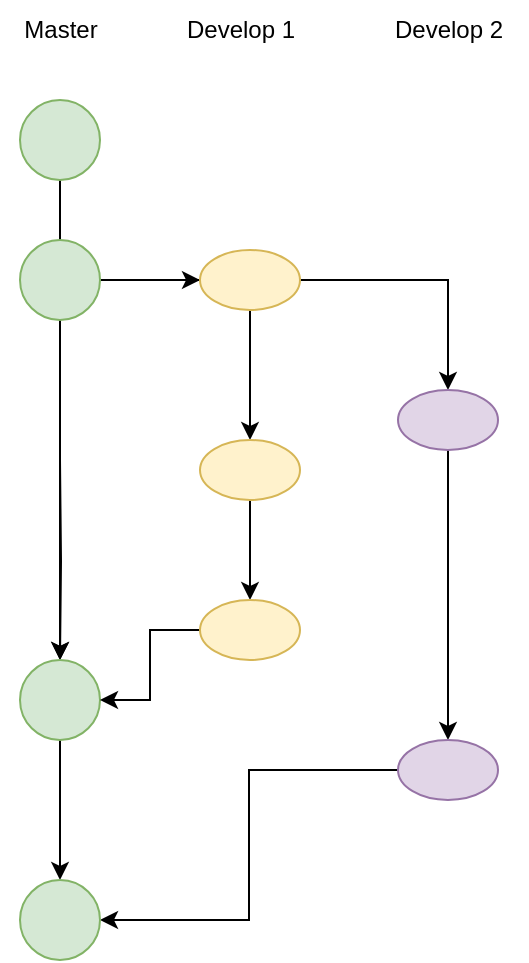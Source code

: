 <mxfile version="20.6.0" type="github">
  <diagram id="C5RBs43oDa-KdzZeNtuy" name="Page-1">
    <mxGraphModel dx="1422" dy="882" grid="1" gridSize="10" guides="1" tooltips="1" connect="1" arrows="1" fold="1" page="1" pageScale="1" pageWidth="827" pageHeight="1169" math="0" shadow="0">
      <root>
        <mxCell id="WIyWlLk6GJQsqaUBKTNV-0" />
        <mxCell id="WIyWlLk6GJQsqaUBKTNV-1" parent="WIyWlLk6GJQsqaUBKTNV-0" />
        <mxCell id="szQDdLE0vZjQEvIjQsBp-7" value="" style="edgeStyle=orthogonalEdgeStyle;rounded=0;orthogonalLoop=1;jettySize=auto;html=1;entryX=0.5;entryY=0;entryDx=0;entryDy=0;" edge="1" parent="WIyWlLk6GJQsqaUBKTNV-1" source="szQDdLE0vZjQEvIjQsBp-0" target="szQDdLE0vZjQEvIjQsBp-6">
          <mxGeometry relative="1" as="geometry">
            <mxPoint x="220" y="320" as="targetPoint" />
          </mxGeometry>
        </mxCell>
        <mxCell id="szQDdLE0vZjQEvIjQsBp-0" value="" style="ellipse;whiteSpace=wrap;html=1;aspect=fixed;fillColor=#d5e8d4;strokeColor=#82b366;" vertex="1" parent="WIyWlLk6GJQsqaUBKTNV-1">
          <mxGeometry x="200" y="100" width="40" height="40" as="geometry" />
        </mxCell>
        <mxCell id="szQDdLE0vZjQEvIjQsBp-1" value="Master" style="text;html=1;resizable=0;autosize=1;align=center;verticalAlign=middle;points=[];fillColor=none;strokeColor=none;rounded=0;" vertex="1" parent="WIyWlLk6GJQsqaUBKTNV-1">
          <mxGeometry x="190" y="50" width="60" height="30" as="geometry" />
        </mxCell>
        <mxCell id="szQDdLE0vZjQEvIjQsBp-10" value="" style="edgeStyle=orthogonalEdgeStyle;rounded=0;orthogonalLoop=1;jettySize=auto;html=1;" edge="1" parent="WIyWlLk6GJQsqaUBKTNV-1" source="szQDdLE0vZjQEvIjQsBp-3" target="szQDdLE0vZjQEvIjQsBp-9">
          <mxGeometry relative="1" as="geometry" />
        </mxCell>
        <mxCell id="szQDdLE0vZjQEvIjQsBp-20" style="edgeStyle=orthogonalEdgeStyle;rounded=0;orthogonalLoop=1;jettySize=auto;html=1;entryX=0.5;entryY=0;entryDx=0;entryDy=0;" edge="1" parent="WIyWlLk6GJQsqaUBKTNV-1" source="szQDdLE0vZjQEvIjQsBp-3" target="szQDdLE0vZjQEvIjQsBp-15">
          <mxGeometry relative="1" as="geometry" />
        </mxCell>
        <mxCell id="szQDdLE0vZjQEvIjQsBp-3" value="" style="ellipse;whiteSpace=wrap;html=1;aspect=fixed;fillColor=#d5e8d4;strokeColor=#82b366;" vertex="1" parent="WIyWlLk6GJQsqaUBKTNV-1">
          <mxGeometry x="200" y="170" width="40" height="40" as="geometry" />
        </mxCell>
        <mxCell id="szQDdLE0vZjQEvIjQsBp-8" value="" style="edgeStyle=orthogonalEdgeStyle;rounded=0;orthogonalLoop=1;jettySize=auto;html=1;" edge="1" parent="WIyWlLk6GJQsqaUBKTNV-1" target="szQDdLE0vZjQEvIjQsBp-6">
          <mxGeometry relative="1" as="geometry">
            <mxPoint x="220" y="280" as="sourcePoint" />
          </mxGeometry>
        </mxCell>
        <mxCell id="szQDdLE0vZjQEvIjQsBp-24" value="" style="edgeStyle=orthogonalEdgeStyle;rounded=0;orthogonalLoop=1;jettySize=auto;html=1;" edge="1" parent="WIyWlLk6GJQsqaUBKTNV-1" source="szQDdLE0vZjQEvIjQsBp-6" target="szQDdLE0vZjQEvIjQsBp-22">
          <mxGeometry relative="1" as="geometry" />
        </mxCell>
        <mxCell id="szQDdLE0vZjQEvIjQsBp-6" value="" style="ellipse;whiteSpace=wrap;html=1;aspect=fixed;fillColor=#d5e8d4;strokeColor=#82b366;" vertex="1" parent="WIyWlLk6GJQsqaUBKTNV-1">
          <mxGeometry x="200" y="380" width="40" height="40" as="geometry" />
        </mxCell>
        <mxCell id="szQDdLE0vZjQEvIjQsBp-17" value="" style="edgeStyle=orthogonalEdgeStyle;rounded=0;orthogonalLoop=1;jettySize=auto;html=1;" edge="1" parent="WIyWlLk6GJQsqaUBKTNV-1" source="szQDdLE0vZjQEvIjQsBp-9" target="szQDdLE0vZjQEvIjQsBp-13">
          <mxGeometry relative="1" as="geometry" />
        </mxCell>
        <mxCell id="szQDdLE0vZjQEvIjQsBp-9" value="" style="ellipse;whiteSpace=wrap;html=1;fillColor=#fff2cc;strokeColor=#d6b656;" vertex="1" parent="WIyWlLk6GJQsqaUBKTNV-1">
          <mxGeometry x="290" y="175" width="50" height="30" as="geometry" />
        </mxCell>
        <mxCell id="szQDdLE0vZjQEvIjQsBp-11" value="Develop 1" style="text;html=1;resizable=0;autosize=1;align=center;verticalAlign=middle;points=[];fillColor=none;strokeColor=none;rounded=0;" vertex="1" parent="WIyWlLk6GJQsqaUBKTNV-1">
          <mxGeometry x="270" y="50" width="80" height="30" as="geometry" />
        </mxCell>
        <mxCell id="szQDdLE0vZjQEvIjQsBp-12" value="Develop 2" style="text;html=1;resizable=0;autosize=1;align=center;verticalAlign=middle;points=[];fillColor=none;strokeColor=none;rounded=0;" vertex="1" parent="WIyWlLk6GJQsqaUBKTNV-1">
          <mxGeometry x="373.5" y="50" width="80" height="30" as="geometry" />
        </mxCell>
        <mxCell id="szQDdLE0vZjQEvIjQsBp-18" value="" style="edgeStyle=orthogonalEdgeStyle;rounded=0;orthogonalLoop=1;jettySize=auto;html=1;" edge="1" parent="WIyWlLk6GJQsqaUBKTNV-1" source="szQDdLE0vZjQEvIjQsBp-13" target="szQDdLE0vZjQEvIjQsBp-14">
          <mxGeometry relative="1" as="geometry" />
        </mxCell>
        <mxCell id="szQDdLE0vZjQEvIjQsBp-13" value="" style="ellipse;whiteSpace=wrap;html=1;fillColor=#fff2cc;strokeColor=#d6b656;" vertex="1" parent="WIyWlLk6GJQsqaUBKTNV-1">
          <mxGeometry x="290" y="270" width="50" height="30" as="geometry" />
        </mxCell>
        <mxCell id="szQDdLE0vZjQEvIjQsBp-19" style="edgeStyle=orthogonalEdgeStyle;rounded=0;orthogonalLoop=1;jettySize=auto;html=1;entryX=1;entryY=0.5;entryDx=0;entryDy=0;" edge="1" parent="WIyWlLk6GJQsqaUBKTNV-1" source="szQDdLE0vZjQEvIjQsBp-14" target="szQDdLE0vZjQEvIjQsBp-6">
          <mxGeometry relative="1" as="geometry" />
        </mxCell>
        <mxCell id="szQDdLE0vZjQEvIjQsBp-14" value="" style="ellipse;whiteSpace=wrap;html=1;fillColor=#fff2cc;strokeColor=#d6b656;" vertex="1" parent="WIyWlLk6GJQsqaUBKTNV-1">
          <mxGeometry x="290" y="350" width="50" height="30" as="geometry" />
        </mxCell>
        <mxCell id="szQDdLE0vZjQEvIjQsBp-21" style="edgeStyle=orthogonalEdgeStyle;rounded=0;orthogonalLoop=1;jettySize=auto;html=1;" edge="1" parent="WIyWlLk6GJQsqaUBKTNV-1" source="szQDdLE0vZjQEvIjQsBp-15" target="szQDdLE0vZjQEvIjQsBp-16">
          <mxGeometry relative="1" as="geometry" />
        </mxCell>
        <mxCell id="szQDdLE0vZjQEvIjQsBp-15" value="" style="ellipse;whiteSpace=wrap;html=1;fillColor=#e1d5e7;strokeColor=#9673a6;" vertex="1" parent="WIyWlLk6GJQsqaUBKTNV-1">
          <mxGeometry x="389" y="245" width="50" height="30" as="geometry" />
        </mxCell>
        <mxCell id="szQDdLE0vZjQEvIjQsBp-23" style="edgeStyle=orthogonalEdgeStyle;rounded=0;orthogonalLoop=1;jettySize=auto;html=1;entryX=1;entryY=0.5;entryDx=0;entryDy=0;" edge="1" parent="WIyWlLk6GJQsqaUBKTNV-1" source="szQDdLE0vZjQEvIjQsBp-16" target="szQDdLE0vZjQEvIjQsBp-22">
          <mxGeometry relative="1" as="geometry" />
        </mxCell>
        <mxCell id="szQDdLE0vZjQEvIjQsBp-16" value="" style="ellipse;whiteSpace=wrap;html=1;fillColor=#e1d5e7;strokeColor=#9673a6;" vertex="1" parent="WIyWlLk6GJQsqaUBKTNV-1">
          <mxGeometry x="389" y="420" width="50" height="30" as="geometry" />
        </mxCell>
        <mxCell id="szQDdLE0vZjQEvIjQsBp-22" value="" style="ellipse;whiteSpace=wrap;html=1;aspect=fixed;fillColor=#d5e8d4;strokeColor=#82b366;" vertex="1" parent="WIyWlLk6GJQsqaUBKTNV-1">
          <mxGeometry x="200" y="490" width="40" height="40" as="geometry" />
        </mxCell>
      </root>
    </mxGraphModel>
  </diagram>
</mxfile>

